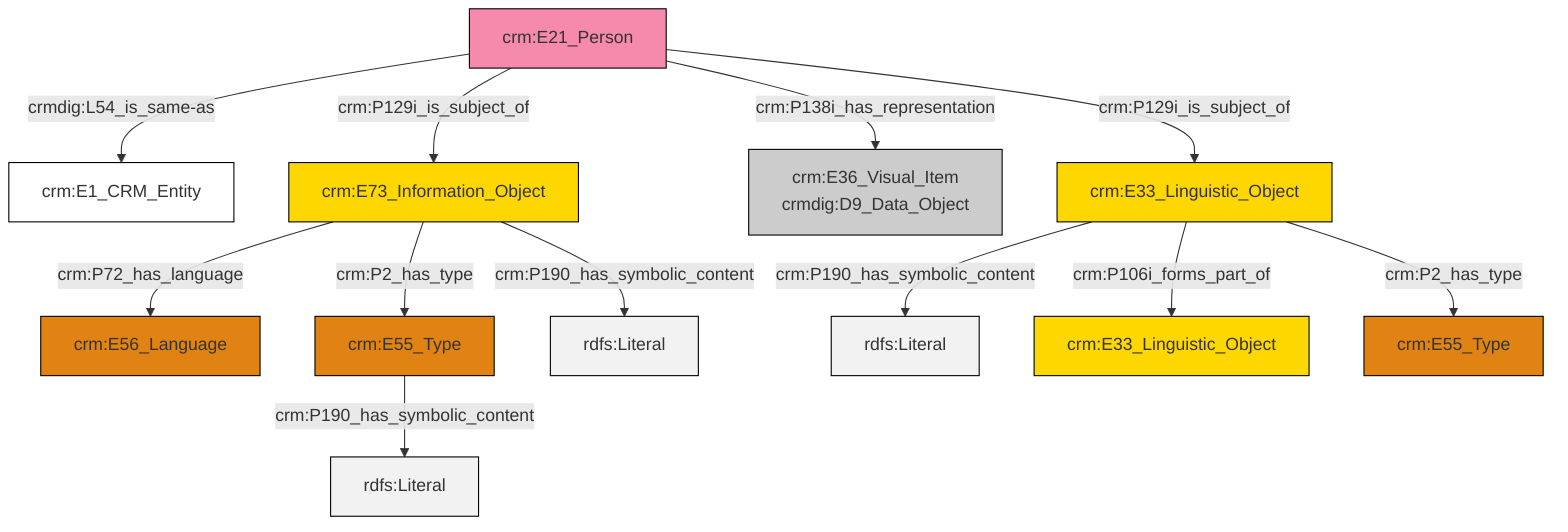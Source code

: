 graph TD
classDef Literal fill:#f2f2f2,stroke:#000000;
classDef CRM_Entity fill:#FFFFFF,stroke:#000000;
classDef Temporal_Entity fill:#00C9E6, stroke:#000000;
classDef Type fill:#E18312, stroke:#000000;
classDef Time-Span fill:#2C9C91, stroke:#000000;
classDef Appellation fill:#FFEB7F, stroke:#000000;
classDef Place fill:#008836, stroke:#000000;
classDef Persistent_Item fill:#B266B2, stroke:#000000;
classDef Conceptual_Object fill:#FFD700, stroke:#000000;
classDef Physical_Thing fill:#D2B48C, stroke:#000000;
classDef Actor fill:#f58aad, stroke:#000000;
classDef PC_Classes fill:#4ce600, stroke:#000000;
classDef Multi fill:#cccccc,stroke:#000000;

4["crm:E73_Information_Object"]:::Conceptual_Object -->|crm:P72_has_language| 5["crm:E56_Language"]:::Type
6["crm:E21_Person"]:::Actor -->|crmdig:L54_is_same-as| 2["crm:E1_CRM_Entity"]:::CRM_Entity
9["crm:E33_Linguistic_Object"]:::Conceptual_Object -->|crm:P190_has_symbolic_content| 10[rdfs:Literal]:::Literal
9["crm:E33_Linguistic_Object"]:::Conceptual_Object -->|crm:P106i_forms_part_of| 11["crm:E33_Linguistic_Object"]:::Conceptual_Object
6["crm:E21_Person"]:::Actor -->|crm:P129i_is_subject_of| 4["crm:E73_Information_Object"]:::Conceptual_Object
4["crm:E73_Information_Object"]:::Conceptual_Object -->|crm:P2_has_type| 0["crm:E55_Type"]:::Type
0["crm:E55_Type"]:::Type -->|crm:P190_has_symbolic_content| 12[rdfs:Literal]:::Literal
6["crm:E21_Person"]:::Actor -->|crm:P138i_has_representation| 14["crm:E36_Visual_Item<br>crmdig:D9_Data_Object"]:::Multi
4["crm:E73_Information_Object"]:::Conceptual_Object -->|crm:P190_has_symbolic_content| 21[rdfs:Literal]:::Literal
9["crm:E33_Linguistic_Object"]:::Conceptual_Object -->|crm:P2_has_type| 17["crm:E55_Type"]:::Type
6["crm:E21_Person"]:::Actor -->|crm:P129i_is_subject_of| 9["crm:E33_Linguistic_Object"]:::Conceptual_Object
